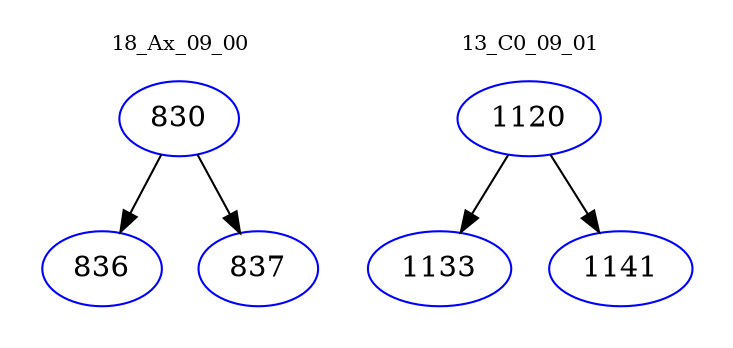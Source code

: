 digraph{
subgraph cluster_0 {
color = white
label = "18_Ax_09_00";
fontsize=10;
T0_830 [label="830", color="blue"]
T0_830 -> T0_836 [color="black"]
T0_836 [label="836", color="blue"]
T0_830 -> T0_837 [color="black"]
T0_837 [label="837", color="blue"]
}
subgraph cluster_1 {
color = white
label = "13_C0_09_01";
fontsize=10;
T1_1120 [label="1120", color="blue"]
T1_1120 -> T1_1133 [color="black"]
T1_1133 [label="1133", color="blue"]
T1_1120 -> T1_1141 [color="black"]
T1_1141 [label="1141", color="blue"]
}
}

